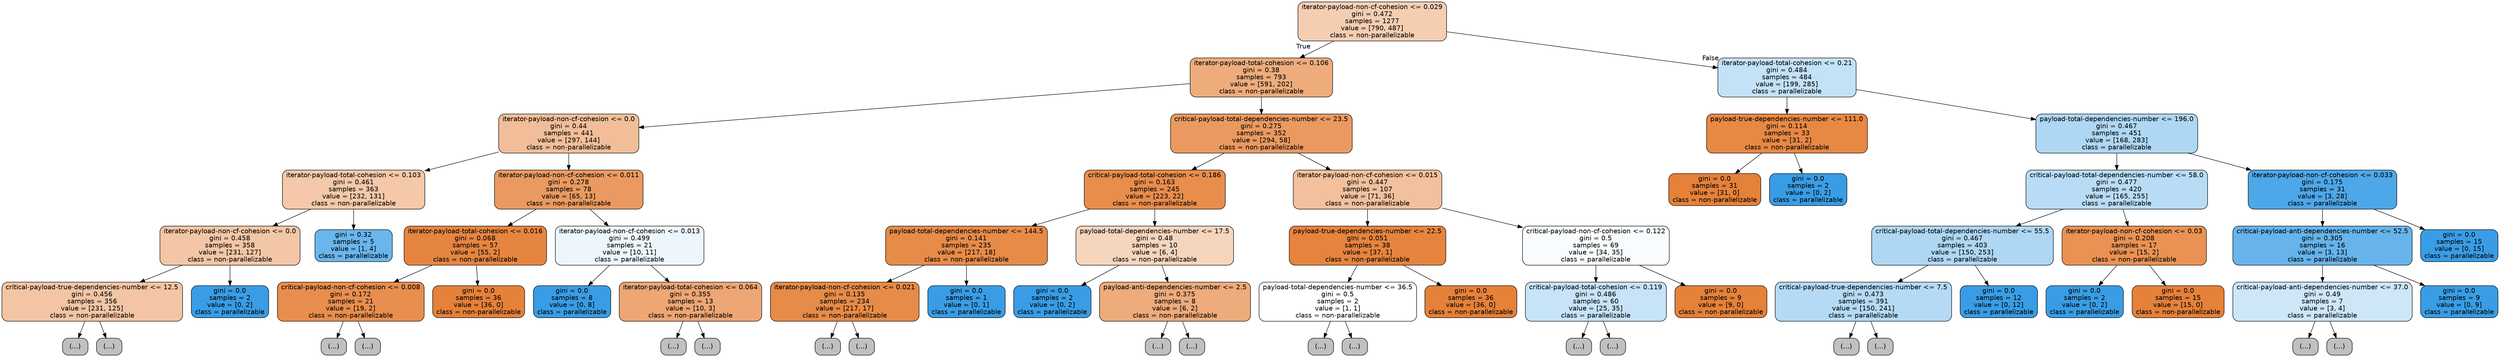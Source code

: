 digraph Tree {
node [shape=box, style="filled, rounded", color="black", fontname=helvetica] ;
edge [fontname=helvetica] ;
0 [label="iterator-payload-non-cf-cohesion <= 0.029\ngini = 0.472\nsamples = 1277\nvalue = [790, 487]\nclass = non-parallelizable", fillcolor="#e5813962"] ;
1 [label="iterator-payload-total-cohesion <= 0.106\ngini = 0.38\nsamples = 793\nvalue = [591, 202]\nclass = non-parallelizable", fillcolor="#e58139a8"] ;
0 -> 1 [labeldistance=2.5, labelangle=45, headlabel="True"] ;
2 [label="iterator-payload-non-cf-cohesion <= 0.0\ngini = 0.44\nsamples = 441\nvalue = [297, 144]\nclass = non-parallelizable", fillcolor="#e5813983"] ;
1 -> 2 ;
3 [label="iterator-payload-total-cohesion <= 0.103\ngini = 0.461\nsamples = 363\nvalue = [232, 131]\nclass = non-parallelizable", fillcolor="#e581396f"] ;
2 -> 3 ;
4 [label="iterator-payload-non-cf-cohesion <= 0.0\ngini = 0.458\nsamples = 358\nvalue = [231, 127]\nclass = non-parallelizable", fillcolor="#e5813973"] ;
3 -> 4 ;
5 [label="critical-payload-true-dependencies-number <= 12.5\ngini = 0.456\nsamples = 356\nvalue = [231, 125]\nclass = non-parallelizable", fillcolor="#e5813975"] ;
4 -> 5 ;
6 [label="(...)", fillcolor="#C0C0C0"] ;
5 -> 6 ;
87 [label="(...)", fillcolor="#C0C0C0"] ;
5 -> 87 ;
110 [label="gini = 0.0\nsamples = 2\nvalue = [0, 2]\nclass = parallelizable", fillcolor="#399de5ff"] ;
4 -> 110 ;
111 [label="gini = 0.32\nsamples = 5\nvalue = [1, 4]\nclass = parallelizable", fillcolor="#399de5bf"] ;
3 -> 111 ;
112 [label="iterator-payload-non-cf-cohesion <= 0.011\ngini = 0.278\nsamples = 78\nvalue = [65, 13]\nclass = non-parallelizable", fillcolor="#e58139cc"] ;
2 -> 112 ;
113 [label="iterator-payload-total-cohesion <= 0.016\ngini = 0.068\nsamples = 57\nvalue = [55, 2]\nclass = non-parallelizable", fillcolor="#e58139f6"] ;
112 -> 113 ;
114 [label="critical-payload-non-cf-cohesion <= 0.008\ngini = 0.172\nsamples = 21\nvalue = [19, 2]\nclass = non-parallelizable", fillcolor="#e58139e4"] ;
113 -> 114 ;
115 [label="(...)", fillcolor="#C0C0C0"] ;
114 -> 115 ;
120 [label="(...)", fillcolor="#C0C0C0"] ;
114 -> 120 ;
121 [label="gini = 0.0\nsamples = 36\nvalue = [36, 0]\nclass = non-parallelizable", fillcolor="#e58139ff"] ;
113 -> 121 ;
122 [label="iterator-payload-non-cf-cohesion <= 0.013\ngini = 0.499\nsamples = 21\nvalue = [10, 11]\nclass = parallelizable", fillcolor="#399de517"] ;
112 -> 122 ;
123 [label="gini = 0.0\nsamples = 8\nvalue = [0, 8]\nclass = parallelizable", fillcolor="#399de5ff"] ;
122 -> 123 ;
124 [label="iterator-payload-total-cohesion <= 0.064\ngini = 0.355\nsamples = 13\nvalue = [10, 3]\nclass = non-parallelizable", fillcolor="#e58139b3"] ;
122 -> 124 ;
125 [label="(...)", fillcolor="#C0C0C0"] ;
124 -> 125 ;
126 [label="(...)", fillcolor="#C0C0C0"] ;
124 -> 126 ;
127 [label="critical-payload-total-dependencies-number <= 23.5\ngini = 0.275\nsamples = 352\nvalue = [294, 58]\nclass = non-parallelizable", fillcolor="#e58139cd"] ;
1 -> 127 ;
128 [label="critical-payload-total-cohesion <= 0.186\ngini = 0.163\nsamples = 245\nvalue = [223, 22]\nclass = non-parallelizable", fillcolor="#e58139e6"] ;
127 -> 128 ;
129 [label="payload-total-dependencies-number <= 144.5\ngini = 0.141\nsamples = 235\nvalue = [217, 18]\nclass = non-parallelizable", fillcolor="#e58139ea"] ;
128 -> 129 ;
130 [label="iterator-payload-non-cf-cohesion <= 0.021\ngini = 0.135\nsamples = 234\nvalue = [217, 17]\nclass = non-parallelizable", fillcolor="#e58139eb"] ;
129 -> 130 ;
131 [label="(...)", fillcolor="#C0C0C0"] ;
130 -> 131 ;
142 [label="(...)", fillcolor="#C0C0C0"] ;
130 -> 142 ;
169 [label="gini = 0.0\nsamples = 1\nvalue = [0, 1]\nclass = parallelizable", fillcolor="#399de5ff"] ;
129 -> 169 ;
170 [label="payload-total-dependencies-number <= 17.5\ngini = 0.48\nsamples = 10\nvalue = [6, 4]\nclass = non-parallelizable", fillcolor="#e5813955"] ;
128 -> 170 ;
171 [label="gini = 0.0\nsamples = 2\nvalue = [0, 2]\nclass = parallelizable", fillcolor="#399de5ff"] ;
170 -> 171 ;
172 [label="payload-anti-dependencies-number <= 2.5\ngini = 0.375\nsamples = 8\nvalue = [6, 2]\nclass = non-parallelizable", fillcolor="#e58139aa"] ;
170 -> 172 ;
173 [label="(...)", fillcolor="#C0C0C0"] ;
172 -> 173 ;
176 [label="(...)", fillcolor="#C0C0C0"] ;
172 -> 176 ;
177 [label="iterator-payload-non-cf-cohesion <= 0.015\ngini = 0.447\nsamples = 107\nvalue = [71, 36]\nclass = non-parallelizable", fillcolor="#e581397e"] ;
127 -> 177 ;
178 [label="payload-true-dependencies-number <= 22.5\ngini = 0.051\nsamples = 38\nvalue = [37, 1]\nclass = non-parallelizable", fillcolor="#e58139f8"] ;
177 -> 178 ;
179 [label="payload-total-dependencies-number <= 36.5\ngini = 0.5\nsamples = 2\nvalue = [1, 1]\nclass = non-parallelizable", fillcolor="#e5813900"] ;
178 -> 179 ;
180 [label="(...)", fillcolor="#C0C0C0"] ;
179 -> 180 ;
181 [label="(...)", fillcolor="#C0C0C0"] ;
179 -> 181 ;
182 [label="gini = 0.0\nsamples = 36\nvalue = [36, 0]\nclass = non-parallelizable", fillcolor="#e58139ff"] ;
178 -> 182 ;
183 [label="critical-payload-non-cf-cohesion <= 0.122\ngini = 0.5\nsamples = 69\nvalue = [34, 35]\nclass = parallelizable", fillcolor="#399de507"] ;
177 -> 183 ;
184 [label="critical-payload-total-cohesion <= 0.119\ngini = 0.486\nsamples = 60\nvalue = [25, 35]\nclass = parallelizable", fillcolor="#399de549"] ;
183 -> 184 ;
185 [label="(...)", fillcolor="#C0C0C0"] ;
184 -> 185 ;
210 [label="(...)", fillcolor="#C0C0C0"] ;
184 -> 210 ;
211 [label="gini = 0.0\nsamples = 9\nvalue = [9, 0]\nclass = non-parallelizable", fillcolor="#e58139ff"] ;
183 -> 211 ;
212 [label="iterator-payload-total-cohesion <= 0.21\ngini = 0.484\nsamples = 484\nvalue = [199, 285]\nclass = parallelizable", fillcolor="#399de54d"] ;
0 -> 212 [labeldistance=2.5, labelangle=-45, headlabel="False"] ;
213 [label="payload-true-dependencies-number <= 111.0\ngini = 0.114\nsamples = 33\nvalue = [31, 2]\nclass = non-parallelizable", fillcolor="#e58139ef"] ;
212 -> 213 ;
214 [label="gini = 0.0\nsamples = 31\nvalue = [31, 0]\nclass = non-parallelizable", fillcolor="#e58139ff"] ;
213 -> 214 ;
215 [label="gini = 0.0\nsamples = 2\nvalue = [0, 2]\nclass = parallelizable", fillcolor="#399de5ff"] ;
213 -> 215 ;
216 [label="payload-total-dependencies-number <= 196.0\ngini = 0.467\nsamples = 451\nvalue = [168, 283]\nclass = parallelizable", fillcolor="#399de568"] ;
212 -> 216 ;
217 [label="critical-payload-total-dependencies-number <= 58.0\ngini = 0.477\nsamples = 420\nvalue = [165, 255]\nclass = parallelizable", fillcolor="#399de55a"] ;
216 -> 217 ;
218 [label="critical-payload-total-dependencies-number <= 55.5\ngini = 0.467\nsamples = 403\nvalue = [150, 253]\nclass = parallelizable", fillcolor="#399de568"] ;
217 -> 218 ;
219 [label="critical-payload-true-dependencies-number <= 7.5\ngini = 0.473\nsamples = 391\nvalue = [150, 241]\nclass = parallelizable", fillcolor="#399de560"] ;
218 -> 219 ;
220 [label="(...)", fillcolor="#C0C0C0"] ;
219 -> 220 ;
359 [label="(...)", fillcolor="#C0C0C0"] ;
219 -> 359 ;
380 [label="gini = 0.0\nsamples = 12\nvalue = [0, 12]\nclass = parallelizable", fillcolor="#399de5ff"] ;
218 -> 380 ;
381 [label="iterator-payload-non-cf-cohesion <= 0.03\ngini = 0.208\nsamples = 17\nvalue = [15, 2]\nclass = non-parallelizable", fillcolor="#e58139dd"] ;
217 -> 381 ;
382 [label="gini = 0.0\nsamples = 2\nvalue = [0, 2]\nclass = parallelizable", fillcolor="#399de5ff"] ;
381 -> 382 ;
383 [label="gini = 0.0\nsamples = 15\nvalue = [15, 0]\nclass = non-parallelizable", fillcolor="#e58139ff"] ;
381 -> 383 ;
384 [label="iterator-payload-non-cf-cohesion <= 0.033\ngini = 0.175\nsamples = 31\nvalue = [3, 28]\nclass = parallelizable", fillcolor="#399de5e4"] ;
216 -> 384 ;
385 [label="critical-payload-anti-dependencies-number <= 52.5\ngini = 0.305\nsamples = 16\nvalue = [3, 13]\nclass = parallelizable", fillcolor="#399de5c4"] ;
384 -> 385 ;
386 [label="critical-payload-anti-dependencies-number <= 37.0\ngini = 0.49\nsamples = 7\nvalue = [3, 4]\nclass = parallelizable", fillcolor="#399de540"] ;
385 -> 386 ;
387 [label="(...)", fillcolor="#C0C0C0"] ;
386 -> 387 ;
388 [label="(...)", fillcolor="#C0C0C0"] ;
386 -> 388 ;
391 [label="gini = 0.0\nsamples = 9\nvalue = [0, 9]\nclass = parallelizable", fillcolor="#399de5ff"] ;
385 -> 391 ;
392 [label="gini = 0.0\nsamples = 15\nvalue = [0, 15]\nclass = parallelizable", fillcolor="#399de5ff"] ;
384 -> 392 ;
}
